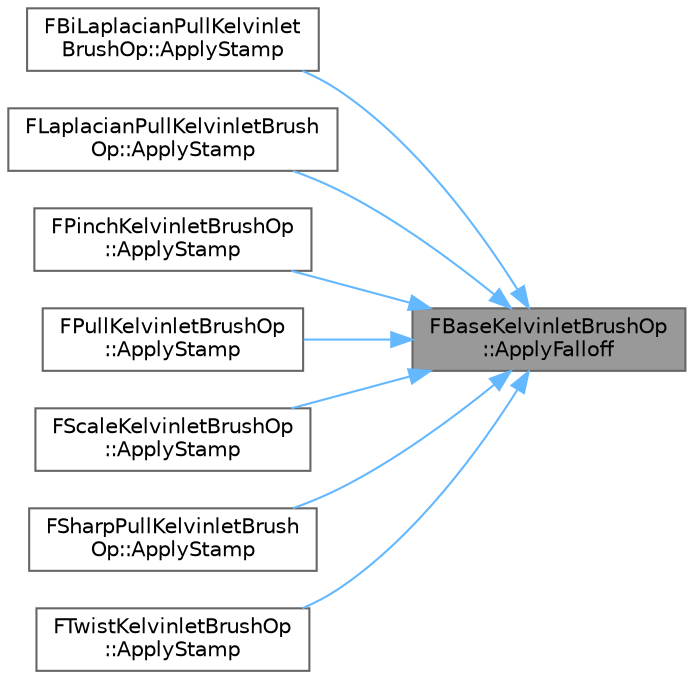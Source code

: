 digraph "FBaseKelvinletBrushOp::ApplyFalloff"
{
 // INTERACTIVE_SVG=YES
 // LATEX_PDF_SIZE
  bgcolor="transparent";
  edge [fontname=Helvetica,fontsize=10,labelfontname=Helvetica,labelfontsize=10];
  node [fontname=Helvetica,fontsize=10,shape=box,height=0.2,width=0.4];
  rankdir="RL";
  Node1 [id="Node000001",label="FBaseKelvinletBrushOp\l::ApplyFalloff",height=0.2,width=0.4,color="gray40", fillcolor="grey60", style="filled", fontcolor="black",tooltip=" "];
  Node1 -> Node2 [id="edge1_Node000001_Node000002",dir="back",color="steelblue1",style="solid",tooltip=" "];
  Node2 [id="Node000002",label="FBiLaplacianPullKelvinlet\lBrushOp::ApplyStamp",height=0.2,width=0.4,color="grey40", fillcolor="white", style="filled",URL="$d5/d30/classFBiLaplacianPullKelvinletBrushOp.html#a53787ea71b4080c1e9bafcbf4edfcdb0",tooltip=" "];
  Node1 -> Node3 [id="edge2_Node000001_Node000003",dir="back",color="steelblue1",style="solid",tooltip=" "];
  Node3 [id="Node000003",label="FLaplacianPullKelvinletBrush\lOp::ApplyStamp",height=0.2,width=0.4,color="grey40", fillcolor="white", style="filled",URL="$d8/d1a/classFLaplacianPullKelvinletBrushOp.html#a1f983257e0487aea6018469c69c9df7b",tooltip=" "];
  Node1 -> Node4 [id="edge3_Node000001_Node000004",dir="back",color="steelblue1",style="solid",tooltip=" "];
  Node4 [id="Node000004",label="FPinchKelvinletBrushOp\l::ApplyStamp",height=0.2,width=0.4,color="grey40", fillcolor="white", style="filled",URL="$d9/d07/classFPinchKelvinletBrushOp.html#a7db4ed95c6c1cb80e2d25112e77215ed",tooltip=" "];
  Node1 -> Node5 [id="edge4_Node000001_Node000005",dir="back",color="steelblue1",style="solid",tooltip=" "];
  Node5 [id="Node000005",label="FPullKelvinletBrushOp\l::ApplyStamp",height=0.2,width=0.4,color="grey40", fillcolor="white", style="filled",URL="$da/d0f/classFPullKelvinletBrushOp.html#a8547dd2f31c1426071eeffdd99cc6064",tooltip=" "];
  Node1 -> Node6 [id="edge5_Node000001_Node000006",dir="back",color="steelblue1",style="solid",tooltip=" "];
  Node6 [id="Node000006",label="FScaleKelvinletBrushOp\l::ApplyStamp",height=0.2,width=0.4,color="grey40", fillcolor="white", style="filled",URL="$df/d89/classFScaleKelvinletBrushOp.html#aa68d3ce30afdc6c758c2b068c07b982b",tooltip=" "];
  Node1 -> Node7 [id="edge6_Node000001_Node000007",dir="back",color="steelblue1",style="solid",tooltip=" "];
  Node7 [id="Node000007",label="FSharpPullKelvinletBrush\lOp::ApplyStamp",height=0.2,width=0.4,color="grey40", fillcolor="white", style="filled",URL="$d3/ded/classFSharpPullKelvinletBrushOp.html#addeb7ea43f32fbb7d5e51fd165370c62",tooltip=" "];
  Node1 -> Node8 [id="edge7_Node000001_Node000008",dir="back",color="steelblue1",style="solid",tooltip=" "];
  Node8 [id="Node000008",label="FTwistKelvinletBrushOp\l::ApplyStamp",height=0.2,width=0.4,color="grey40", fillcolor="white", style="filled",URL="$d5/de8/classFTwistKelvinletBrushOp.html#af5ff1306512242d11e6c539fdb842415",tooltip=" "];
}
